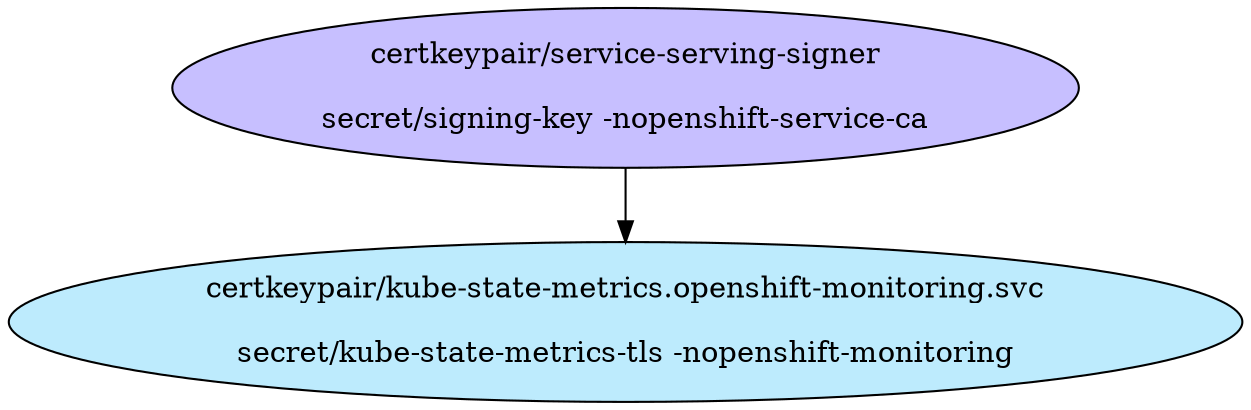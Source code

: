 digraph "Local Certificate" {
  // Node definitions.
  1 [
    label="certkeypair/service-serving-signer\n\nsecret/signing-key -nopenshift-service-ca\n"
    style=filled
    fillcolor="#c7bfff"
  ];
  14 [
    label="certkeypair/kube-state-metrics.openshift-monitoring.svc\n\nsecret/kube-state-metrics-tls -nopenshift-monitoring\n"
    style=filled
    fillcolor="#bdebfd"
  ];

  // Edge definitions.
  1 -> 14;
}
